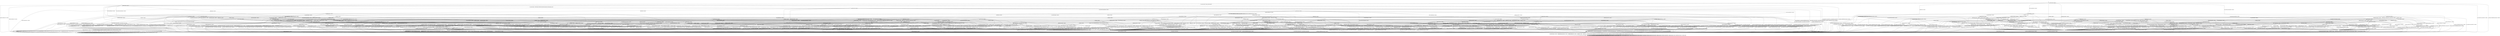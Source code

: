 digraph h18 {
s0 [label="s0"];
s1 [label="s1"];
s2 [label="s2"];
s3 [label="s3"];
s4 [label="s4"];
s5 [label="s5"];
s6 [label="s6"];
s7 [label="s7"];
s8 [label="s8"];
s9 [label="s9"];
s10 [label="s10"];
s11 [label="s11"];
s12 [label="s12"];
s13 [label="s13"];
s14 [label="s14"];
s15 [label="s15"];
s16 [label="s16"];
s17 [label="s17"];
s18 [label="s18"];
s19 [label="s19"];
s20 [label="s20"];
s21 [label="s21"];
s22 [label="s22"];
s23 [label="s23"];
s24 [label="s24"];
s25 [label="s25"];
s26 [label="s26"];
s27 [label="s27"];
s28 [label="s28"];
s29 [label="s29"];
s30 [label="s30"];
s31 [label="s31"];
s32 [label="s32"];
s33 [label="s33"];
s34 [label="s34"];
s35 [label="s35"];
s36 [label="s36"];
s37 [label="s37"];
s38 [label="s38"];
s39 [label="s39"];
s40 [label="s40"];
s41 [label="s41"];
s42 [label="s42"];
s43 [label="s43"];
s44 [label="s44"];
s45 [label="s45"];
s46 [label="s46"];
s47 [label="s47"];
s48 [label="s48"];
s49 [label="s49"];
s50 [label="s50"];
s51 [label="s51"];
s52 [label="s52"];
s53 [label="s53"];
s54 [label="s54"];
s55 [label="s55"];
s56 [label="s56"];
s57 [label="s57"];
s58 [label="s58"];
s59 [label="s59"];
s60 [label="s60"];
s61 [label="s61"];
s62 [label="s62"];
s63 [label="s63"];
s64 [label="s64"];
s65 [label="s65"];
s66 [label="s66"];
s67 [label="s67"];
s68 [label="s68"];
s69 [label="s69"];
s70 [label="s70"];
s71 [label="s71"];
s72 [label="s72"];
s73 [label="s73"];
s74 [label="s74"];
s75 [label="s75"];
s76 [label="s76"];
s77 [label="s77"];
s78 [label="s78"];
s79 [label="s79"];
s80 [label="s80"];
s81 [label="s81"];
s82 [label="s82"];
s83 [label="s83"];
s84 [label="s84"];
s85 [label="s85"];
s86 [label="s86"];
s87 [label="s87"];
s88 [label="s88"];
s89 [label="s89"];
s90 [label="s90"];
s91 [label="s91"];
s92 [label="s92"];
s93 [label="s93"];
s94 [label="s94"];
s95 [label="s95"];
s96 [label="s96"];
s97 [label="s97"];
s98 [label="s98"];
s99 [label="s99"];
s100 [label="s100"];
s101 [label="s101"];
s0 -> s1 [label="RSA_CLIENT_HELLO / HELLO_VERIFY_REQUEST"];
s0 -> s2 [label="RSA_CLIENT_KEY_EXCHANGE / TIMEOUT"];
s0 -> s8 [label="CHANGE_CIPHER_SPEC / TIMEOUT"];
s0 -> s22 [label="FINISHED / TIMEOUT"];
s0 -> s0 [label="APPLICATION / TIMEOUT"];
s0 -> s45 [label="CERTIFICATE / TIMEOUT"];
s0 -> s20 [label="EMPTY_CERTIFICATE / TIMEOUT"];
s0 -> s22 [label="CERTIFICATE_VERIFY / TIMEOUT"];
s0 -> s6 [label="Alert(WARNING,CLOSE_NOTIFY) / TIMEOUT"];
s0 -> s6 [label="Alert(FATAL,UNEXPECTED_MESSAGE) / TIMEOUT"];
s1 -> s3 [label="RSA_CLIENT_HELLO / SERVER_HELLO,CERTIFICATE,CERTIFICATE_REQUEST,SERVER_HELLO_DONE"];
s1 -> s4 [label="RSA_CLIENT_KEY_EXCHANGE / TIMEOUT"];
s1 -> s8 [label="CHANGE_CIPHER_SPEC / TIMEOUT"];
s1 -> s9 [label="FINISHED / TIMEOUT"];
s1 -> s1 [label="APPLICATION / TIMEOUT"];
s1 -> s46 [label="CERTIFICATE / TIMEOUT"];
s1 -> s15 [label="EMPTY_CERTIFICATE / TIMEOUT"];
s1 -> s9 [label="CERTIFICATE_VERIFY / TIMEOUT"];
s1 -> s6 [label="Alert(WARNING,CLOSE_NOTIFY) / Alert(WARNING,CLOSE_NOTIFY)"];
s1 -> s6 [label="Alert(FATAL,UNEXPECTED_MESSAGE) / TIMEOUT"];
s2 -> s37 [label="RSA_CLIENT_HELLO / TIMEOUT"];
s2 -> s22 [label="RSA_CLIENT_KEY_EXCHANGE / TIMEOUT"];
s2 -> s16 [label="CHANGE_CIPHER_SPEC / TIMEOUT"];
s2 -> s76 [label="FINISHED / TIMEOUT"];
s2 -> s2 [label="APPLICATION / TIMEOUT"];
s2 -> s62 [label="CERTIFICATE / TIMEOUT"];
s2 -> s62 [label="EMPTY_CERTIFICATE / TIMEOUT"];
s2 -> s47 [label="CERTIFICATE_VERIFY / TIMEOUT"];
s2 -> s6 [label="Alert(WARNING,CLOSE_NOTIFY) / TIMEOUT"];
s2 -> s6 [label="Alert(FATAL,UNEXPECTED_MESSAGE) / TIMEOUT"];
s3 -> s6 [label="RSA_CLIENT_HELLO / Alert(FATAL,UNEXPECTED_MESSAGE)"];
s3 -> s10 [label="RSA_CLIENT_KEY_EXCHANGE / TIMEOUT"];
s3 -> s8 [label="CHANGE_CIPHER_SPEC / TIMEOUT"];
s3 -> s9 [label="FINISHED / TIMEOUT"];
s3 -> s3 [label="APPLICATION / TIMEOUT"];
s3 -> s96 [label="CERTIFICATE / TIMEOUT"];
s3 -> s30 [label="EMPTY_CERTIFICATE / TIMEOUT"];
s3 -> s9 [label="CERTIFICATE_VERIFY / TIMEOUT"];
s3 -> s6 [label="Alert(WARNING,CLOSE_NOTIFY) / Alert(WARNING,CLOSE_NOTIFY)"];
s3 -> s6 [label="Alert(FATAL,UNEXPECTED_MESSAGE) / TIMEOUT"];
s4 -> s33 [label="RSA_CLIENT_HELLO / TIMEOUT"];
s4 -> s9 [label="RSA_CLIENT_KEY_EXCHANGE / TIMEOUT"];
s4 -> s5 [label="CHANGE_CIPHER_SPEC / TIMEOUT"];
s4 -> s21 [label="FINISHED / TIMEOUT"];
s4 -> s4 [label="APPLICATION / TIMEOUT"];
s4 -> s48 [label="CERTIFICATE / TIMEOUT"];
s4 -> s48 [label="EMPTY_CERTIFICATE / TIMEOUT"];
s4 -> s23 [label="CERTIFICATE_VERIFY / TIMEOUT"];
s4 -> s6 [label="Alert(WARNING,CLOSE_NOTIFY) / Alert(WARNING,CLOSE_NOTIFY)"];
s4 -> s6 [label="Alert(FATAL,UNEXPECTED_MESSAGE) / TIMEOUT"];
s5 -> s6 [label="RSA_CLIENT_HELLO / Alert(FATAL,UNEXPECTED_MESSAGE)"];
s5 -> s6 [label="RSA_CLIENT_KEY_EXCHANGE / Alert(FATAL,UNEXPECTED_MESSAGE)"];
s5 -> s8 [label="CHANGE_CIPHER_SPEC / TIMEOUT"];
s5 -> s6 [label="FINISHED / Alert(FATAL,UNEXPECTED_MESSAGE)"];
s5 -> s5 [label="APPLICATION / TIMEOUT"];
s5 -> s6 [label="CERTIFICATE / Alert(FATAL,UNEXPECTED_MESSAGE)"];
s5 -> s6 [label="EMPTY_CERTIFICATE / Alert(FATAL,UNEXPECTED_MESSAGE)"];
s5 -> s6 [label="CERTIFICATE_VERIFY / Alert(FATAL,UNEXPECTED_MESSAGE)"];
s5 -> s5 [label="Alert(WARNING,CLOSE_NOTIFY) / TIMEOUT"];
s5 -> s5 [label="Alert(FATAL,UNEXPECTED_MESSAGE) / TIMEOUT"];
s6 -> s7 [label="RSA_CLIENT_HELLO / TIMEOUT"];
s6 -> s7 [label="RSA_CLIENT_KEY_EXCHANGE / TIMEOUT"];
s6 -> s7 [label="CHANGE_CIPHER_SPEC / TIMEOUT"];
s6 -> s7 [label="FINISHED / TIMEOUT"];
s6 -> s7 [label="APPLICATION / TIMEOUT"];
s6 -> s7 [label="CERTIFICATE / TIMEOUT"];
s6 -> s7 [label="EMPTY_CERTIFICATE / TIMEOUT"];
s6 -> s7 [label="CERTIFICATE_VERIFY / TIMEOUT"];
s6 -> s7 [label="Alert(WARNING,CLOSE_NOTIFY) / TIMEOUT"];
s6 -> s7 [label="Alert(FATAL,UNEXPECTED_MESSAGE) / TIMEOUT"];
s7 -> s7 [label="RSA_CLIENT_HELLO / SOCKET_CLOSED"];
s7 -> s7 [label="RSA_CLIENT_KEY_EXCHANGE / SOCKET_CLOSED"];
s7 -> s7 [label="CHANGE_CIPHER_SPEC / SOCKET_CLOSED"];
s7 -> s7 [label="FINISHED / SOCKET_CLOSED"];
s7 -> s7 [label="APPLICATION / SOCKET_CLOSED"];
s7 -> s7 [label="CERTIFICATE / SOCKET_CLOSED"];
s7 -> s7 [label="EMPTY_CERTIFICATE / SOCKET_CLOSED"];
s7 -> s7 [label="CERTIFICATE_VERIFY / SOCKET_CLOSED"];
s7 -> s7 [label="Alert(WARNING,CLOSE_NOTIFY) / SOCKET_CLOSED"];
s7 -> s7 [label="Alert(FATAL,UNEXPECTED_MESSAGE) / SOCKET_CLOSED"];
s8 -> s8 [label="RSA_CLIENT_HELLO / TIMEOUT"];
s8 -> s8 [label="RSA_CLIENT_KEY_EXCHANGE / TIMEOUT"];
s8 -> s8 [label="CHANGE_CIPHER_SPEC / TIMEOUT"];
s8 -> s8 [label="FINISHED / TIMEOUT"];
s8 -> s8 [label="APPLICATION / TIMEOUT"];
s8 -> s8 [label="CERTIFICATE / TIMEOUT"];
s8 -> s8 [label="EMPTY_CERTIFICATE / TIMEOUT"];
s8 -> s8 [label="CERTIFICATE_VERIFY / TIMEOUT"];
s8 -> s8 [label="Alert(WARNING,CLOSE_NOTIFY) / TIMEOUT"];
s8 -> s8 [label="Alert(FATAL,UNEXPECTED_MESSAGE) / TIMEOUT"];
s9 -> s9 [label="RSA_CLIENT_HELLO / TIMEOUT"];
s9 -> s9 [label="RSA_CLIENT_KEY_EXCHANGE / TIMEOUT"];
s9 -> s8 [label="CHANGE_CIPHER_SPEC / TIMEOUT"];
s9 -> s9 [label="FINISHED / TIMEOUT"];
s9 -> s9 [label="APPLICATION / TIMEOUT"];
s9 -> s9 [label="CERTIFICATE / TIMEOUT"];
s9 -> s9 [label="EMPTY_CERTIFICATE / TIMEOUT"];
s9 -> s9 [label="CERTIFICATE_VERIFY / TIMEOUT"];
s9 -> s6 [label="Alert(WARNING,CLOSE_NOTIFY) / Alert(WARNING,CLOSE_NOTIFY)"];
s9 -> s6 [label="Alert(FATAL,UNEXPECTED_MESSAGE) / TIMEOUT"];
s10 -> s33 [label="RSA_CLIENT_HELLO / TIMEOUT"];
s10 -> s9 [label="RSA_CLIENT_KEY_EXCHANGE / TIMEOUT"];
s10 -> s11 [label="CHANGE_CIPHER_SPEC / TIMEOUT"];
s10 -> s21 [label="FINISHED / TIMEOUT"];
s10 -> s10 [label="APPLICATION / TIMEOUT"];
s10 -> s17 [label="CERTIFICATE / TIMEOUT"];
s10 -> s49 [label="EMPTY_CERTIFICATE / TIMEOUT"];
s10 -> s12 [label="CERTIFICATE_VERIFY / TIMEOUT"];
s10 -> s6 [label="Alert(WARNING,CLOSE_NOTIFY) / Alert(WARNING,CLOSE_NOTIFY)"];
s10 -> s6 [label="Alert(FATAL,UNEXPECTED_MESSAGE) / TIMEOUT"];
s11 -> s38 [label="RSA_CLIENT_HELLO / TIMEOUT"];
s11 -> s9 [label="RSA_CLIENT_KEY_EXCHANGE / TIMEOUT"];
s11 -> s8 [label="CHANGE_CIPHER_SPEC / TIMEOUT"];
s11 -> s13 [label="FINISHED / CHANGE_CIPHER_SPEC,FINISHED,CHANGE_CIPHER_SPEC,FINISHED"];
s11 -> s11 [label="APPLICATION / TIMEOUT"];
s11 -> s24 [label="CERTIFICATE / TIMEOUT"];
s11 -> s50 [label="EMPTY_CERTIFICATE / TIMEOUT"];
s11 -> s39 [label="CERTIFICATE_VERIFY / TIMEOUT"];
s11 -> s11 [label="Alert(WARNING,CLOSE_NOTIFY) / TIMEOUT"];
s11 -> s11 [label="Alert(FATAL,UNEXPECTED_MESSAGE) / TIMEOUT"];
s12 -> s18 [label="RSA_CLIENT_HELLO / TIMEOUT"];
s12 -> s9 [label="RSA_CLIENT_KEY_EXCHANGE / TIMEOUT"];
s12 -> s14 [label="CHANGE_CIPHER_SPEC / TIMEOUT"];
s12 -> s25 [label="FINISHED / TIMEOUT"];
s12 -> s12 [label="APPLICATION / TIMEOUT"];
s12 -> s34 [label="CERTIFICATE / TIMEOUT"];
s12 -> s34 [label="EMPTY_CERTIFICATE / TIMEOUT"];
s12 -> s9 [label="CERTIFICATE_VERIFY / TIMEOUT"];
s12 -> s6 [label="Alert(WARNING,CLOSE_NOTIFY) / Alert(WARNING,CLOSE_NOTIFY)"];
s12 -> s6 [label="Alert(FATAL,UNEXPECTED_MESSAGE) / TIMEOUT"];
s13 -> s13 [label="RSA_CLIENT_HELLO / TIMEOUT"];
s13 -> s13 [label="RSA_CLIENT_KEY_EXCHANGE / TIMEOUT"];
s13 -> s8 [label="CHANGE_CIPHER_SPEC / TIMEOUT"];
s13 -> s13 [label="FINISHED / TIMEOUT"];
s13 -> s6 [label="APPLICATION / APPLICATION"];
s13 -> s13 [label="CERTIFICATE / TIMEOUT"];
s13 -> s13 [label="EMPTY_CERTIFICATE / TIMEOUT"];
s13 -> s13 [label="CERTIFICATE_VERIFY / TIMEOUT"];
s13 -> s6 [label="Alert(WARNING,CLOSE_NOTIFY) / TIMEOUT"];
s13 -> s6 [label="Alert(FATAL,UNEXPECTED_MESSAGE) / TIMEOUT"];
s14 -> s6 [label="RSA_CLIENT_HELLO / Alert(FATAL,HANDSHAKE_FAILURE)"];
s14 -> s6 [label="RSA_CLIENT_KEY_EXCHANGE / Alert(FATAL,HANDSHAKE_FAILURE)"];
s14 -> s8 [label="CHANGE_CIPHER_SPEC / TIMEOUT"];
s14 -> s6 [label="FINISHED / Alert(FATAL,HANDSHAKE_FAILURE)"];
s14 -> s14 [label="APPLICATION / TIMEOUT"];
s14 -> s6 [label="CERTIFICATE / Alert(FATAL,HANDSHAKE_FAILURE)"];
s14 -> s6 [label="EMPTY_CERTIFICATE / Alert(FATAL,HANDSHAKE_FAILURE)"];
s14 -> s6 [label="CERTIFICATE_VERIFY / Alert(FATAL,HANDSHAKE_FAILURE)"];
s14 -> s14 [label="Alert(WARNING,CLOSE_NOTIFY) / TIMEOUT"];
s14 -> s14 [label="Alert(FATAL,UNEXPECTED_MESSAGE) / TIMEOUT"];
s15 -> s64 [label="RSA_CLIENT_HELLO / TIMEOUT"];
s15 -> s48 [label="RSA_CLIENT_KEY_EXCHANGE / TIMEOUT"];
s15 -> s5 [label="CHANGE_CIPHER_SPEC / TIMEOUT"];
s15 -> s26 [label="FINISHED / TIMEOUT"];
s15 -> s15 [label="APPLICATION / TIMEOUT"];
s15 -> s9 [label="CERTIFICATE / TIMEOUT"];
s15 -> s9 [label="EMPTY_CERTIFICATE / TIMEOUT"];
s15 -> s51 [label="CERTIFICATE_VERIFY / TIMEOUT"];
s15 -> s6 [label="Alert(WARNING,CLOSE_NOTIFY) / Alert(WARNING,CLOSE_NOTIFY)"];
s15 -> s6 [label="Alert(FATAL,UNEXPECTED_MESSAGE) / TIMEOUT"];
s16 -> s6 [label="RSA_CLIENT_HELLO / TIMEOUT"];
s16 -> s6 [label="RSA_CLIENT_KEY_EXCHANGE / TIMEOUT"];
s16 -> s8 [label="CHANGE_CIPHER_SPEC / TIMEOUT"];
s16 -> s6 [label="FINISHED / TIMEOUT"];
s16 -> s16 [label="APPLICATION / TIMEOUT"];
s16 -> s6 [label="CERTIFICATE / TIMEOUT"];
s16 -> s6 [label="EMPTY_CERTIFICATE / TIMEOUT"];
s16 -> s6 [label="CERTIFICATE_VERIFY / TIMEOUT"];
s16 -> s16 [label="Alert(WARNING,CLOSE_NOTIFY) / TIMEOUT"];
s16 -> s16 [label="Alert(FATAL,UNEXPECTED_MESSAGE) / TIMEOUT"];
s17 -> s65 [label="RSA_CLIENT_HELLO / TIMEOUT"];
s17 -> s9 [label="RSA_CLIENT_KEY_EXCHANGE / TIMEOUT"];
s17 -> s19 [label="CHANGE_CIPHER_SPEC / TIMEOUT"];
s17 -> s31 [label="FINISHED / TIMEOUT"];
s17 -> s17 [label="APPLICATION / TIMEOUT"];
s17 -> s9 [label="CERTIFICATE / TIMEOUT"];
s17 -> s9 [label="EMPTY_CERTIFICATE / TIMEOUT"];
s17 -> s17 [label="CERTIFICATE_VERIFY / TIMEOUT"];
s17 -> s6 [label="Alert(WARNING,CLOSE_NOTIFY) / Alert(WARNING,CLOSE_NOTIFY)"];
s17 -> s6 [label="Alert(FATAL,UNEXPECTED_MESSAGE) / TIMEOUT"];
s18 -> s9 [label="RSA_CLIENT_HELLO / TIMEOUT"];
s18 -> s9 [label="RSA_CLIENT_KEY_EXCHANGE / TIMEOUT"];
s18 -> s14 [label="CHANGE_CIPHER_SPEC / TIMEOUT"];
s18 -> s27 [label="FINISHED / TIMEOUT"];
s18 -> s18 [label="APPLICATION / TIMEOUT"];
s18 -> s66 [label="CERTIFICATE / TIMEOUT"];
s18 -> s66 [label="EMPTY_CERTIFICATE / TIMEOUT"];
s18 -> s9 [label="CERTIFICATE_VERIFY / TIMEOUT"];
s18 -> s6 [label="Alert(WARNING,CLOSE_NOTIFY) / Alert(WARNING,CLOSE_NOTIFY)"];
s18 -> s6 [label="Alert(FATAL,UNEXPECTED_MESSAGE) / TIMEOUT"];
s19 -> s9 [label="RSA_CLIENT_HELLO / TIMEOUT"];
s19 -> s9 [label="RSA_CLIENT_KEY_EXCHANGE / TIMEOUT"];
s19 -> s8 [label="CHANGE_CIPHER_SPEC / TIMEOUT"];
s19 -> s13 [label="FINISHED / CHANGE_CIPHER_SPEC,FINISHED,CHANGE_CIPHER_SPEC,FINISHED"];
s19 -> s19 [label="APPLICATION / TIMEOUT"];
s19 -> s9 [label="CERTIFICATE / TIMEOUT"];
s19 -> s9 [label="EMPTY_CERTIFICATE / TIMEOUT"];
s19 -> s9 [label="CERTIFICATE_VERIFY / TIMEOUT"];
s19 -> s19 [label="Alert(WARNING,CLOSE_NOTIFY) / TIMEOUT"];
s19 -> s19 [label="Alert(FATAL,UNEXPECTED_MESSAGE) / TIMEOUT"];
s20 -> s82 [label="RSA_CLIENT_HELLO / TIMEOUT"];
s20 -> s62 [label="RSA_CLIENT_KEY_EXCHANGE / TIMEOUT"];
s20 -> s16 [label="CHANGE_CIPHER_SPEC / TIMEOUT"];
s20 -> s77 [label="FINISHED / TIMEOUT"];
s20 -> s20 [label="APPLICATION / TIMEOUT"];
s20 -> s22 [label="CERTIFICATE / TIMEOUT"];
s20 -> s22 [label="EMPTY_CERTIFICATE / TIMEOUT"];
s20 -> s52 [label="CERTIFICATE_VERIFY / TIMEOUT"];
s20 -> s6 [label="Alert(WARNING,CLOSE_NOTIFY) / TIMEOUT"];
s20 -> s6 [label="Alert(FATAL,UNEXPECTED_MESSAGE) / TIMEOUT"];
s21 -> s35 [label="RSA_CLIENT_HELLO / TIMEOUT"];
s21 -> s9 [label="RSA_CLIENT_KEY_EXCHANGE / TIMEOUT"];
s21 -> s5 [label="CHANGE_CIPHER_SPEC / TIMEOUT"];
s21 -> s9 [label="FINISHED / TIMEOUT"];
s21 -> s21 [label="APPLICATION / TIMEOUT"];
s21 -> s31 [label="CERTIFICATE / TIMEOUT"];
s21 -> s31 [label="EMPTY_CERTIFICATE / TIMEOUT"];
s21 -> s53 [label="CERTIFICATE_VERIFY / TIMEOUT"];
s21 -> s6 [label="Alert(WARNING,CLOSE_NOTIFY) / Alert(WARNING,CLOSE_NOTIFY)"];
s21 -> s6 [label="Alert(FATAL,UNEXPECTED_MESSAGE) / TIMEOUT"];
s22 -> s22 [label="RSA_CLIENT_HELLO / TIMEOUT"];
s22 -> s22 [label="RSA_CLIENT_KEY_EXCHANGE / TIMEOUT"];
s22 -> s8 [label="CHANGE_CIPHER_SPEC / TIMEOUT"];
s22 -> s22 [label="FINISHED / TIMEOUT"];
s22 -> s22 [label="APPLICATION / TIMEOUT"];
s22 -> s22 [label="CERTIFICATE / TIMEOUT"];
s22 -> s22 [label="EMPTY_CERTIFICATE / TIMEOUT"];
s22 -> s22 [label="CERTIFICATE_VERIFY / TIMEOUT"];
s22 -> s6 [label="Alert(WARNING,CLOSE_NOTIFY) / TIMEOUT"];
s22 -> s6 [label="Alert(FATAL,UNEXPECTED_MESSAGE) / TIMEOUT"];
s23 -> s54 [label="RSA_CLIENT_HELLO / TIMEOUT"];
s23 -> s9 [label="RSA_CLIENT_KEY_EXCHANGE / TIMEOUT"];
s23 -> s5 [label="CHANGE_CIPHER_SPEC / TIMEOUT"];
s23 -> s53 [label="FINISHED / TIMEOUT"];
s23 -> s23 [label="APPLICATION / TIMEOUT"];
s23 -> s55 [label="CERTIFICATE / TIMEOUT"];
s23 -> s55 [label="EMPTY_CERTIFICATE / TIMEOUT"];
s23 -> s9 [label="CERTIFICATE_VERIFY / TIMEOUT"];
s23 -> s6 [label="Alert(WARNING,CLOSE_NOTIFY) / Alert(WARNING,CLOSE_NOTIFY)"];
s23 -> s6 [label="Alert(FATAL,UNEXPECTED_MESSAGE) / TIMEOUT"];
s24 -> s91 [label="RSA_CLIENT_HELLO / TIMEOUT"];
s24 -> s9 [label="RSA_CLIENT_KEY_EXCHANGE / TIMEOUT"];
s24 -> s5 [label="CHANGE_CIPHER_SPEC / TIMEOUT"];
s24 -> s28 [label="FINISHED / TIMEOUT"];
s24 -> s9 [label="APPLICATION / TIMEOUT"];
s24 -> s9 [label="CERTIFICATE / TIMEOUT"];
s24 -> s9 [label="EMPTY_CERTIFICATE / TIMEOUT"];
s24 -> s56 [label="CERTIFICATE_VERIFY / TIMEOUT"];
s24 -> s6 [label="Alert(WARNING,CLOSE_NOTIFY) / Alert(WARNING,CLOSE_NOTIFY)"];
s24 -> s6 [label="Alert(FATAL,UNEXPECTED_MESSAGE) / TIMEOUT"];
s25 -> s27 [label="RSA_CLIENT_HELLO / TIMEOUT"];
s25 -> s9 [label="RSA_CLIENT_KEY_EXCHANGE / TIMEOUT"];
s25 -> s14 [label="CHANGE_CIPHER_SPEC / TIMEOUT"];
s25 -> s9 [label="FINISHED / TIMEOUT"];
s25 -> s25 [label="APPLICATION / TIMEOUT"];
s25 -> s36 [label="CERTIFICATE / TIMEOUT"];
s25 -> s36 [label="EMPTY_CERTIFICATE / TIMEOUT"];
s25 -> s9 [label="CERTIFICATE_VERIFY / TIMEOUT"];
s25 -> s6 [label="Alert(WARNING,CLOSE_NOTIFY) / Alert(WARNING,CLOSE_NOTIFY)"];
s25 -> s6 [label="Alert(FATAL,UNEXPECTED_MESSAGE) / TIMEOUT"];
s26 -> s67 [label="RSA_CLIENT_HELLO / TIMEOUT"];
s26 -> s31 [label="RSA_CLIENT_KEY_EXCHANGE / TIMEOUT"];
s26 -> s5 [label="CHANGE_CIPHER_SPEC / TIMEOUT"];
s26 -> s9 [label="FINISHED / TIMEOUT"];
s26 -> s26 [label="APPLICATION / TIMEOUT"];
s26 -> s9 [label="CERTIFICATE / TIMEOUT"];
s26 -> s9 [label="EMPTY_CERTIFICATE / TIMEOUT"];
s26 -> s57 [label="CERTIFICATE_VERIFY / TIMEOUT"];
s26 -> s6 [label="Alert(WARNING,CLOSE_NOTIFY) / Alert(WARNING,CLOSE_NOTIFY)"];
s26 -> s6 [label="Alert(FATAL,UNEXPECTED_MESSAGE) / TIMEOUT"];
s27 -> s9 [label="RSA_CLIENT_HELLO / TIMEOUT"];
s27 -> s9 [label="RSA_CLIENT_KEY_EXCHANGE / TIMEOUT"];
s27 -> s14 [label="CHANGE_CIPHER_SPEC / TIMEOUT"];
s27 -> s9 [label="FINISHED / TIMEOUT"];
s27 -> s27 [label="APPLICATION / TIMEOUT"];
s27 -> s68 [label="CERTIFICATE / TIMEOUT"];
s27 -> s68 [label="EMPTY_CERTIFICATE / TIMEOUT"];
s27 -> s9 [label="CERTIFICATE_VERIFY / TIMEOUT"];
s27 -> s6 [label="Alert(WARNING,CLOSE_NOTIFY) / Alert(WARNING,CLOSE_NOTIFY)"];
s27 -> s6 [label="Alert(FATAL,UNEXPECTED_MESSAGE) / TIMEOUT"];
s28 -> s28 [label="RSA_CLIENT_HELLO / TIMEOUT"];
s28 -> s9 [label="RSA_CLIENT_KEY_EXCHANGE / TIMEOUT"];
s28 -> s29 [label="CHANGE_CIPHER_SPEC / TIMEOUT"];
s28 -> s9 [label="FINISHED / TIMEOUT"];
s28 -> s9 [label="APPLICATION / TIMEOUT"];
s28 -> s9 [label="CERTIFICATE / TIMEOUT"];
s28 -> s9 [label="EMPTY_CERTIFICATE / TIMEOUT"];
s28 -> s28 [label="CERTIFICATE_VERIFY / TIMEOUT"];
s28 -> s6 [label="Alert(WARNING,CLOSE_NOTIFY) / Alert(WARNING,CLOSE_NOTIFY)"];
s28 -> s6 [label="Alert(FATAL,UNEXPECTED_MESSAGE) / TIMEOUT"];
s29 -> s8 [label="RSA_CLIENT_HELLO / CHANGE_CIPHER_SPEC,FINISHED,CHANGE_CIPHER_SPEC,FINISHED"];
s29 -> s8 [label="RSA_CLIENT_KEY_EXCHANGE / CHANGE_CIPHER_SPEC,UNKNOWN_MESSAGE,CHANGE_CIPHER_SPEC,UNKNOWN_MESSAGE"];
s29 -> s8 [label="CHANGE_CIPHER_SPEC / TIMEOUT"];
s29 -> s8 [label="FINISHED / CHANGE_CIPHER_SPEC,FINISHED,CHANGE_CIPHER_SPEC,FINISHED"];
s29 -> s29 [label="APPLICATION / TIMEOUT"];
s29 -> s8 [label="CERTIFICATE / CHANGE_CIPHER_SPEC,FINISHED,CHANGE_CIPHER_SPEC,FINISHED"];
s29 -> s8 [label="EMPTY_CERTIFICATE / CHANGE_CIPHER_SPEC,FINISHED,CHANGE_CIPHER_SPEC,FINISHED"];
s29 -> s8 [label="CERTIFICATE_VERIFY / CHANGE_CIPHER_SPEC,FINISHED,CHANGE_CIPHER_SPEC,FINISHED"];
s29 -> s29 [label="Alert(WARNING,CLOSE_NOTIFY) / TIMEOUT"];
s29 -> s29 [label="Alert(FATAL,UNEXPECTED_MESSAGE) / TIMEOUT"];
s30 -> s64 [label="RSA_CLIENT_HELLO / TIMEOUT"];
s30 -> s49 [label="RSA_CLIENT_KEY_EXCHANGE / TIMEOUT"];
s30 -> s5 [label="CHANGE_CIPHER_SPEC / TIMEOUT"];
s30 -> s26 [label="FINISHED / TIMEOUT"];
s30 -> s30 [label="APPLICATION / TIMEOUT"];
s30 -> s9 [label="CERTIFICATE / TIMEOUT"];
s30 -> s9 [label="EMPTY_CERTIFICATE / TIMEOUT"];
s30 -> s32 [label="CERTIFICATE_VERIFY / TIMEOUT"];
s30 -> s6 [label="Alert(WARNING,CLOSE_NOTIFY) / Alert(WARNING,CLOSE_NOTIFY)"];
s30 -> s6 [label="Alert(FATAL,UNEXPECTED_MESSAGE) / TIMEOUT"];
s31 -> s69 [label="RSA_CLIENT_HELLO / TIMEOUT"];
s31 -> s9 [label="RSA_CLIENT_KEY_EXCHANGE / TIMEOUT"];
s31 -> s5 [label="CHANGE_CIPHER_SPEC / TIMEOUT"];
s31 -> s9 [label="FINISHED / TIMEOUT"];
s31 -> s31 [label="APPLICATION / TIMEOUT"];
s31 -> s9 [label="CERTIFICATE / TIMEOUT"];
s31 -> s9 [label="EMPTY_CERTIFICATE / TIMEOUT"];
s31 -> s58 [label="CERTIFICATE_VERIFY / TIMEOUT"];
s31 -> s6 [label="Alert(WARNING,CLOSE_NOTIFY) / Alert(WARNING,CLOSE_NOTIFY)"];
s31 -> s6 [label="Alert(FATAL,UNEXPECTED_MESSAGE) / TIMEOUT"];
s32 -> s70 [label="RSA_CLIENT_HELLO / TIMEOUT"];
s32 -> s34 [label="RSA_CLIENT_KEY_EXCHANGE / TIMEOUT"];
s32 -> s14 [label="CHANGE_CIPHER_SPEC / TIMEOUT"];
s32 -> s32 [label="FINISHED / TIMEOUT"];
s32 -> s32 [label="APPLICATION / TIMEOUT"];
s32 -> s9 [label="CERTIFICATE / TIMEOUT"];
s32 -> s9 [label="EMPTY_CERTIFICATE / TIMEOUT"];
s32 -> s9 [label="CERTIFICATE_VERIFY / TIMEOUT"];
s32 -> s6 [label="Alert(WARNING,CLOSE_NOTIFY) / Alert(WARNING,CLOSE_NOTIFY)"];
s32 -> s6 [label="Alert(FATAL,UNEXPECTED_MESSAGE) / TIMEOUT"];
s33 -> s9 [label="RSA_CLIENT_HELLO / TIMEOUT"];
s33 -> s9 [label="RSA_CLIENT_KEY_EXCHANGE / TIMEOUT"];
s33 -> s5 [label="CHANGE_CIPHER_SPEC / TIMEOUT"];
s33 -> s35 [label="FINISHED / TIMEOUT"];
s33 -> s33 [label="APPLICATION / TIMEOUT"];
s33 -> s65 [label="CERTIFICATE / TIMEOUT"];
s33 -> s65 [label="EMPTY_CERTIFICATE / TIMEOUT"];
s33 -> s54 [label="CERTIFICATE_VERIFY / TIMEOUT"];
s33 -> s6 [label="Alert(WARNING,CLOSE_NOTIFY) / Alert(WARNING,CLOSE_NOTIFY)"];
s33 -> s6 [label="Alert(FATAL,UNEXPECTED_MESSAGE) / TIMEOUT"];
s34 -> s66 [label="RSA_CLIENT_HELLO / TIMEOUT"];
s34 -> s9 [label="RSA_CLIENT_KEY_EXCHANGE / TIMEOUT"];
s34 -> s14 [label="CHANGE_CIPHER_SPEC / TIMEOUT"];
s34 -> s36 [label="FINISHED / TIMEOUT"];
s34 -> s34 [label="APPLICATION / TIMEOUT"];
s34 -> s9 [label="CERTIFICATE / TIMEOUT"];
s34 -> s9 [label="EMPTY_CERTIFICATE / TIMEOUT"];
s34 -> s9 [label="CERTIFICATE_VERIFY / TIMEOUT"];
s34 -> s6 [label="Alert(WARNING,CLOSE_NOTIFY) / Alert(WARNING,CLOSE_NOTIFY)"];
s34 -> s6 [label="Alert(FATAL,UNEXPECTED_MESSAGE) / TIMEOUT"];
s35 -> s9 [label="RSA_CLIENT_HELLO / TIMEOUT"];
s35 -> s9 [label="RSA_CLIENT_KEY_EXCHANGE / TIMEOUT"];
s35 -> s5 [label="CHANGE_CIPHER_SPEC / TIMEOUT"];
s35 -> s9 [label="FINISHED / TIMEOUT"];
s35 -> s35 [label="APPLICATION / TIMEOUT"];
s35 -> s69 [label="CERTIFICATE / TIMEOUT"];
s35 -> s69 [label="EMPTY_CERTIFICATE / TIMEOUT"];
s35 -> s59 [label="CERTIFICATE_VERIFY / TIMEOUT"];
s35 -> s6 [label="Alert(WARNING,CLOSE_NOTIFY) / Alert(WARNING,CLOSE_NOTIFY)"];
s35 -> s6 [label="Alert(FATAL,UNEXPECTED_MESSAGE) / TIMEOUT"];
s36 -> s68 [label="RSA_CLIENT_HELLO / TIMEOUT"];
s36 -> s9 [label="RSA_CLIENT_KEY_EXCHANGE / TIMEOUT"];
s36 -> s14 [label="CHANGE_CIPHER_SPEC / TIMEOUT"];
s36 -> s9 [label="FINISHED / TIMEOUT"];
s36 -> s36 [label="APPLICATION / TIMEOUT"];
s36 -> s9 [label="CERTIFICATE / TIMEOUT"];
s36 -> s9 [label="EMPTY_CERTIFICATE / TIMEOUT"];
s36 -> s9 [label="CERTIFICATE_VERIFY / TIMEOUT"];
s36 -> s6 [label="Alert(WARNING,CLOSE_NOTIFY) / Alert(WARNING,CLOSE_NOTIFY)"];
s36 -> s6 [label="Alert(FATAL,UNEXPECTED_MESSAGE) / TIMEOUT"];
s37 -> s22 [label="RSA_CLIENT_HELLO / TIMEOUT"];
s37 -> s22 [label="RSA_CLIENT_KEY_EXCHANGE / TIMEOUT"];
s37 -> s16 [label="CHANGE_CIPHER_SPEC / TIMEOUT"];
s37 -> s83 [label="FINISHED / TIMEOUT"];
s37 -> s37 [label="APPLICATION / TIMEOUT"];
s37 -> s84 [label="CERTIFICATE / TIMEOUT"];
s37 -> s84 [label="EMPTY_CERTIFICATE / TIMEOUT"];
s37 -> s85 [label="CERTIFICATE_VERIFY / TIMEOUT"];
s37 -> s6 [label="Alert(WARNING,CLOSE_NOTIFY) / TIMEOUT"];
s37 -> s6 [label="Alert(FATAL,UNEXPECTED_MESSAGE) / TIMEOUT"];
s38 -> s9 [label="RSA_CLIENT_HELLO / TIMEOUT"];
s38 -> s9 [label="RSA_CLIENT_KEY_EXCHANGE / TIMEOUT"];
s38 -> s5 [label="CHANGE_CIPHER_SPEC / TIMEOUT"];
s38 -> s40 [label="FINISHED / TIMEOUT"];
s38 -> s9 [label="APPLICATION / TIMEOUT"];
s38 -> s91 [label="CERTIFICATE / TIMEOUT"];
s38 -> s91 [label="EMPTY_CERTIFICATE / TIMEOUT"];
s38 -> s60 [label="CERTIFICATE_VERIFY / TIMEOUT"];
s38 -> s6 [label="Alert(WARNING,CLOSE_NOTIFY) / Alert(WARNING,CLOSE_NOTIFY)"];
s38 -> s6 [label="Alert(FATAL,UNEXPECTED_MESSAGE) / TIMEOUT"];
s39 -> s41 [label="RSA_CLIENT_HELLO / TIMEOUT"];
s39 -> s9 [label="RSA_CLIENT_KEY_EXCHANGE / TIMEOUT"];
s39 -> s14 [label="CHANGE_CIPHER_SPEC / TIMEOUT"];
s39 -> s42 [label="FINISHED / TIMEOUT"];
s39 -> s9 [label="APPLICATION / TIMEOUT"];
s39 -> s43 [label="CERTIFICATE / TIMEOUT"];
s39 -> s43 [label="EMPTY_CERTIFICATE / TIMEOUT"];
s39 -> s9 [label="CERTIFICATE_VERIFY / TIMEOUT"];
s39 -> s6 [label="Alert(WARNING,CLOSE_NOTIFY) / Alert(WARNING,CLOSE_NOTIFY)"];
s39 -> s6 [label="Alert(FATAL,UNEXPECTED_MESSAGE) / TIMEOUT"];
s40 -> s9 [label="RSA_CLIENT_HELLO / TIMEOUT"];
s40 -> s9 [label="RSA_CLIENT_KEY_EXCHANGE / TIMEOUT"];
s40 -> s5 [label="CHANGE_CIPHER_SPEC / TIMEOUT"];
s40 -> s9 [label="FINISHED / TIMEOUT"];
s40 -> s9 [label="APPLICATION / TIMEOUT"];
s40 -> s92 [label="CERTIFICATE / TIMEOUT"];
s40 -> s92 [label="EMPTY_CERTIFICATE / TIMEOUT"];
s40 -> s61 [label="CERTIFICATE_VERIFY / TIMEOUT"];
s40 -> s6 [label="Alert(WARNING,CLOSE_NOTIFY) / Alert(WARNING,CLOSE_NOTIFY)"];
s40 -> s6 [label="Alert(FATAL,UNEXPECTED_MESSAGE) / TIMEOUT"];
s41 -> s9 [label="RSA_CLIENT_HELLO / TIMEOUT"];
s41 -> s9 [label="RSA_CLIENT_KEY_EXCHANGE / TIMEOUT"];
s41 -> s14 [label="CHANGE_CIPHER_SPEC / TIMEOUT"];
s41 -> s44 [label="FINISHED / TIMEOUT"];
s41 -> s9 [label="APPLICATION / TIMEOUT"];
s41 -> s41 [label="CERTIFICATE / TIMEOUT"];
s41 -> s41 [label="EMPTY_CERTIFICATE / TIMEOUT"];
s41 -> s9 [label="CERTIFICATE_VERIFY / TIMEOUT"];
s41 -> s6 [label="Alert(WARNING,CLOSE_NOTIFY) / Alert(WARNING,CLOSE_NOTIFY)"];
s41 -> s6 [label="Alert(FATAL,UNEXPECTED_MESSAGE) / TIMEOUT"];
s42 -> s44 [label="RSA_CLIENT_HELLO / TIMEOUT"];
s42 -> s9 [label="RSA_CLIENT_KEY_EXCHANGE / TIMEOUT"];
s42 -> s14 [label="CHANGE_CIPHER_SPEC / TIMEOUT"];
s42 -> s9 [label="FINISHED / TIMEOUT"];
s42 -> s9 [label="APPLICATION / TIMEOUT"];
s42 -> s36 [label="CERTIFICATE / TIMEOUT"];
s42 -> s36 [label="EMPTY_CERTIFICATE / TIMEOUT"];
s42 -> s9 [label="CERTIFICATE_VERIFY / TIMEOUT"];
s42 -> s6 [label="Alert(WARNING,CLOSE_NOTIFY) / Alert(WARNING,CLOSE_NOTIFY)"];
s42 -> s6 [label="Alert(FATAL,UNEXPECTED_MESSAGE) / TIMEOUT"];
s43 -> s41 [label="RSA_CLIENT_HELLO / TIMEOUT"];
s43 -> s9 [label="RSA_CLIENT_KEY_EXCHANGE / TIMEOUT"];
s43 -> s14 [label="CHANGE_CIPHER_SPEC / TIMEOUT"];
s43 -> s36 [label="FINISHED / TIMEOUT"];
s43 -> s9 [label="APPLICATION / TIMEOUT"];
s43 -> s9 [label="CERTIFICATE / TIMEOUT"];
s43 -> s9 [label="EMPTY_CERTIFICATE / TIMEOUT"];
s43 -> s9 [label="CERTIFICATE_VERIFY / TIMEOUT"];
s43 -> s6 [label="Alert(WARNING,CLOSE_NOTIFY) / Alert(WARNING,CLOSE_NOTIFY)"];
s43 -> s6 [label="Alert(FATAL,UNEXPECTED_MESSAGE) / TIMEOUT"];
s44 -> s9 [label="RSA_CLIENT_HELLO / TIMEOUT"];
s44 -> s9 [label="RSA_CLIENT_KEY_EXCHANGE / TIMEOUT"];
s44 -> s14 [label="CHANGE_CIPHER_SPEC / TIMEOUT"];
s44 -> s9 [label="FINISHED / TIMEOUT"];
s44 -> s9 [label="APPLICATION / TIMEOUT"];
s44 -> s93 [label="CERTIFICATE / TIMEOUT"];
s44 -> s93 [label="EMPTY_CERTIFICATE / TIMEOUT"];
s44 -> s9 [label="CERTIFICATE_VERIFY / TIMEOUT"];
s44 -> s6 [label="Alert(WARNING,CLOSE_NOTIFY) / Alert(WARNING,CLOSE_NOTIFY)"];
s44 -> s6 [label="Alert(FATAL,UNEXPECTED_MESSAGE) / TIMEOUT"];
s45 -> s45 [label="RSA_CLIENT_HELLO / TIMEOUT"];
s45 -> s97 [label="RSA_CLIENT_KEY_EXCHANGE / TIMEOUT"];
s45 -> s8 [label="CHANGE_CIPHER_SPEC / TIMEOUT"];
s45 -> s45 [label="FINISHED / TIMEOUT"];
s45 -> s45 [label="APPLICATION / TIMEOUT"];
s45 -> s22 [label="CERTIFICATE / TIMEOUT"];
s45 -> s22 [label="EMPTY_CERTIFICATE / TIMEOUT"];
s45 -> s52 [label="CERTIFICATE_VERIFY / TIMEOUT"];
s45 -> s6 [label="Alert(WARNING,CLOSE_NOTIFY) / TIMEOUT"];
s45 -> s6 [label="Alert(FATAL,UNEXPECTED_MESSAGE) / TIMEOUT"];
s46 -> s46 [label="RSA_CLIENT_HELLO / TIMEOUT"];
s46 -> s98 [label="RSA_CLIENT_KEY_EXCHANGE / TIMEOUT"];
s46 -> s8 [label="CHANGE_CIPHER_SPEC / TIMEOUT"];
s46 -> s99 [label="FINISHED / TIMEOUT"];
s46 -> s46 [label="APPLICATION / TIMEOUT"];
s46 -> s9 [label="CERTIFICATE / TIMEOUT"];
s46 -> s9 [label="EMPTY_CERTIFICATE / TIMEOUT"];
s46 -> s51 [label="CERTIFICATE_VERIFY / TIMEOUT"];
s46 -> s6 [label="Alert(WARNING,CLOSE_NOTIFY) / Alert(WARNING,CLOSE_NOTIFY)"];
s46 -> s6 [label="Alert(FATAL,UNEXPECTED_MESSAGE) / TIMEOUT"];
s47 -> s85 [label="RSA_CLIENT_HELLO / TIMEOUT"];
s47 -> s22 [label="RSA_CLIENT_KEY_EXCHANGE / TIMEOUT"];
s47 -> s16 [label="CHANGE_CIPHER_SPEC / TIMEOUT"];
s47 -> s78 [label="FINISHED / TIMEOUT"];
s47 -> s47 [label="APPLICATION / TIMEOUT"];
s47 -> s63 [label="CERTIFICATE / TIMEOUT"];
s47 -> s63 [label="EMPTY_CERTIFICATE / TIMEOUT"];
s47 -> s22 [label="CERTIFICATE_VERIFY / TIMEOUT"];
s47 -> s6 [label="Alert(WARNING,CLOSE_NOTIFY) / TIMEOUT"];
s47 -> s6 [label="Alert(FATAL,UNEXPECTED_MESSAGE) / TIMEOUT"];
s48 -> s65 [label="RSA_CLIENT_HELLO / TIMEOUT"];
s48 -> s9 [label="RSA_CLIENT_KEY_EXCHANGE / TIMEOUT"];
s48 -> s5 [label="CHANGE_CIPHER_SPEC / TIMEOUT"];
s48 -> s31 [label="FINISHED / TIMEOUT"];
s48 -> s48 [label="APPLICATION / TIMEOUT"];
s48 -> s9 [label="CERTIFICATE / TIMEOUT"];
s48 -> s9 [label="EMPTY_CERTIFICATE / TIMEOUT"];
s48 -> s55 [label="CERTIFICATE_VERIFY / TIMEOUT"];
s48 -> s6 [label="Alert(WARNING,CLOSE_NOTIFY) / Alert(WARNING,CLOSE_NOTIFY)"];
s48 -> s6 [label="Alert(FATAL,UNEXPECTED_MESSAGE) / TIMEOUT"];
s49 -> s65 [label="RSA_CLIENT_HELLO / TIMEOUT"];
s49 -> s9 [label="RSA_CLIENT_KEY_EXCHANGE / TIMEOUT"];
s49 -> s19 [label="CHANGE_CIPHER_SPEC / TIMEOUT"];
s49 -> s31 [label="FINISHED / TIMEOUT"];
s49 -> s49 [label="APPLICATION / TIMEOUT"];
s49 -> s9 [label="CERTIFICATE / TIMEOUT"];
s49 -> s9 [label="EMPTY_CERTIFICATE / TIMEOUT"];
s49 -> s34 [label="CERTIFICATE_VERIFY / TIMEOUT"];
s49 -> s6 [label="Alert(WARNING,CLOSE_NOTIFY) / Alert(WARNING,CLOSE_NOTIFY)"];
s49 -> s6 [label="Alert(FATAL,UNEXPECTED_MESSAGE) / TIMEOUT"];
s50 -> s91 [label="RSA_CLIENT_HELLO / TIMEOUT"];
s50 -> s9 [label="RSA_CLIENT_KEY_EXCHANGE / TIMEOUT"];
s50 -> s5 [label="CHANGE_CIPHER_SPEC / TIMEOUT"];
s50 -> s28 [label="FINISHED / TIMEOUT"];
s50 -> s9 [label="APPLICATION / TIMEOUT"];
s50 -> s9 [label="CERTIFICATE / TIMEOUT"];
s50 -> s9 [label="EMPTY_CERTIFICATE / TIMEOUT"];
s50 -> s43 [label="CERTIFICATE_VERIFY / TIMEOUT"];
s50 -> s6 [label="Alert(WARNING,CLOSE_NOTIFY) / Alert(WARNING,CLOSE_NOTIFY)"];
s50 -> s6 [label="Alert(FATAL,UNEXPECTED_MESSAGE) / TIMEOUT"];
s51 -> s71 [label="RSA_CLIENT_HELLO / TIMEOUT"];
s51 -> s55 [label="RSA_CLIENT_KEY_EXCHANGE / TIMEOUT"];
s51 -> s5 [label="CHANGE_CIPHER_SPEC / TIMEOUT"];
s51 -> s57 [label="FINISHED / TIMEOUT"];
s51 -> s51 [label="APPLICATION / TIMEOUT"];
s51 -> s9 [label="CERTIFICATE / TIMEOUT"];
s51 -> s9 [label="EMPTY_CERTIFICATE / TIMEOUT"];
s51 -> s9 [label="CERTIFICATE_VERIFY / TIMEOUT"];
s51 -> s6 [label="Alert(WARNING,CLOSE_NOTIFY) / Alert(WARNING,CLOSE_NOTIFY)"];
s51 -> s6 [label="Alert(FATAL,UNEXPECTED_MESSAGE) / TIMEOUT"];
s52 -> s52 [label="RSA_CLIENT_HELLO / TIMEOUT"];
s52 -> s63 [label="RSA_CLIENT_KEY_EXCHANGE / TIMEOUT"];
s52 -> s16 [label="CHANGE_CIPHER_SPEC / TIMEOUT"];
s52 -> s79 [label="FINISHED / TIMEOUT"];
s52 -> s52 [label="APPLICATION / TIMEOUT"];
s52 -> s22 [label="CERTIFICATE / TIMEOUT"];
s52 -> s22 [label="EMPTY_CERTIFICATE / TIMEOUT"];
s52 -> s22 [label="CERTIFICATE_VERIFY / TIMEOUT"];
s52 -> s6 [label="Alert(WARNING,CLOSE_NOTIFY) / TIMEOUT"];
s52 -> s6 [label="Alert(FATAL,UNEXPECTED_MESSAGE) / TIMEOUT"];
s53 -> s59 [label="RSA_CLIENT_HELLO / TIMEOUT"];
s53 -> s9 [label="RSA_CLIENT_KEY_EXCHANGE / TIMEOUT"];
s53 -> s5 [label="CHANGE_CIPHER_SPEC / TIMEOUT"];
s53 -> s9 [label="FINISHED / TIMEOUT"];
s53 -> s53 [label="APPLICATION / TIMEOUT"];
s53 -> s58 [label="CERTIFICATE / TIMEOUT"];
s53 -> s58 [label="EMPTY_CERTIFICATE / TIMEOUT"];
s53 -> s9 [label="CERTIFICATE_VERIFY / TIMEOUT"];
s53 -> s6 [label="Alert(WARNING,CLOSE_NOTIFY) / Alert(WARNING,CLOSE_NOTIFY)"];
s53 -> s6 [label="Alert(FATAL,UNEXPECTED_MESSAGE) / TIMEOUT"];
s54 -> s9 [label="RSA_CLIENT_HELLO / TIMEOUT"];
s54 -> s9 [label="RSA_CLIENT_KEY_EXCHANGE / TIMEOUT"];
s54 -> s5 [label="CHANGE_CIPHER_SPEC / TIMEOUT"];
s54 -> s59 [label="FINISHED / TIMEOUT"];
s54 -> s54 [label="APPLICATION / TIMEOUT"];
s54 -> s72 [label="CERTIFICATE / TIMEOUT"];
s54 -> s72 [label="EMPTY_CERTIFICATE / TIMEOUT"];
s54 -> s9 [label="CERTIFICATE_VERIFY / TIMEOUT"];
s54 -> s6 [label="Alert(WARNING,CLOSE_NOTIFY) / Alert(WARNING,CLOSE_NOTIFY)"];
s54 -> s6 [label="Alert(FATAL,UNEXPECTED_MESSAGE) / TIMEOUT"];
s55 -> s72 [label="RSA_CLIENT_HELLO / TIMEOUT"];
s55 -> s9 [label="RSA_CLIENT_KEY_EXCHANGE / TIMEOUT"];
s55 -> s5 [label="CHANGE_CIPHER_SPEC / TIMEOUT"];
s55 -> s58 [label="FINISHED / TIMEOUT"];
s55 -> s55 [label="APPLICATION / TIMEOUT"];
s55 -> s9 [label="CERTIFICATE / TIMEOUT"];
s55 -> s9 [label="EMPTY_CERTIFICATE / TIMEOUT"];
s55 -> s9 [label="CERTIFICATE_VERIFY / TIMEOUT"];
s55 -> s6 [label="Alert(WARNING,CLOSE_NOTIFY) / Alert(WARNING,CLOSE_NOTIFY)"];
s55 -> s6 [label="Alert(FATAL,UNEXPECTED_MESSAGE) / TIMEOUT"];
s56 -> s94 [label="RSA_CLIENT_HELLO / TIMEOUT"];
s56 -> s9 [label="RSA_CLIENT_KEY_EXCHANGE / TIMEOUT"];
s56 -> s5 [label="CHANGE_CIPHER_SPEC / TIMEOUT"];
s56 -> s28 [label="FINISHED / TIMEOUT"];
s56 -> s9 [label="APPLICATION / TIMEOUT"];
s56 -> s9 [label="CERTIFICATE / TIMEOUT"];
s56 -> s9 [label="EMPTY_CERTIFICATE / TIMEOUT"];
s56 -> s9 [label="CERTIFICATE_VERIFY / TIMEOUT"];
s56 -> s6 [label="Alert(WARNING,CLOSE_NOTIFY) / Alert(WARNING,CLOSE_NOTIFY)"];
s56 -> s6 [label="Alert(FATAL,UNEXPECTED_MESSAGE) / TIMEOUT"];
s57 -> s73 [label="RSA_CLIENT_HELLO / TIMEOUT"];
s57 -> s58 [label="RSA_CLIENT_KEY_EXCHANGE / TIMEOUT"];
s57 -> s5 [label="CHANGE_CIPHER_SPEC / TIMEOUT"];
s57 -> s9 [label="FINISHED / TIMEOUT"];
s57 -> s57 [label="APPLICATION / TIMEOUT"];
s57 -> s9 [label="CERTIFICATE / TIMEOUT"];
s57 -> s9 [label="EMPTY_CERTIFICATE / TIMEOUT"];
s57 -> s9 [label="CERTIFICATE_VERIFY / TIMEOUT"];
s57 -> s6 [label="Alert(WARNING,CLOSE_NOTIFY) / Alert(WARNING,CLOSE_NOTIFY)"];
s57 -> s6 [label="Alert(FATAL,UNEXPECTED_MESSAGE) / TIMEOUT"];
s58 -> s74 [label="RSA_CLIENT_HELLO / TIMEOUT"];
s58 -> s9 [label="RSA_CLIENT_KEY_EXCHANGE / TIMEOUT"];
s58 -> s5 [label="CHANGE_CIPHER_SPEC / TIMEOUT"];
s58 -> s9 [label="FINISHED / TIMEOUT"];
s58 -> s58 [label="APPLICATION / TIMEOUT"];
s58 -> s9 [label="CERTIFICATE / TIMEOUT"];
s58 -> s9 [label="EMPTY_CERTIFICATE / TIMEOUT"];
s58 -> s9 [label="CERTIFICATE_VERIFY / TIMEOUT"];
s58 -> s6 [label="Alert(WARNING,CLOSE_NOTIFY) / Alert(WARNING,CLOSE_NOTIFY)"];
s58 -> s6 [label="Alert(FATAL,UNEXPECTED_MESSAGE) / TIMEOUT"];
s59 -> s9 [label="RSA_CLIENT_HELLO / TIMEOUT"];
s59 -> s9 [label="RSA_CLIENT_KEY_EXCHANGE / TIMEOUT"];
s59 -> s5 [label="CHANGE_CIPHER_SPEC / TIMEOUT"];
s59 -> s9 [label="FINISHED / TIMEOUT"];
s59 -> s59 [label="APPLICATION / TIMEOUT"];
s59 -> s74 [label="CERTIFICATE / TIMEOUT"];
s59 -> s74 [label="EMPTY_CERTIFICATE / TIMEOUT"];
s59 -> s9 [label="CERTIFICATE_VERIFY / TIMEOUT"];
s59 -> s6 [label="Alert(WARNING,CLOSE_NOTIFY) / Alert(WARNING,CLOSE_NOTIFY)"];
s59 -> s6 [label="Alert(FATAL,UNEXPECTED_MESSAGE) / TIMEOUT"];
s60 -> s9 [label="RSA_CLIENT_HELLO / TIMEOUT"];
s60 -> s9 [label="RSA_CLIENT_KEY_EXCHANGE / TIMEOUT"];
s60 -> s5 [label="CHANGE_CIPHER_SPEC / TIMEOUT"];
s60 -> s61 [label="FINISHED / TIMEOUT"];
s60 -> s9 [label="APPLICATION / TIMEOUT"];
s60 -> s94 [label="CERTIFICATE / TIMEOUT"];
s60 -> s94 [label="EMPTY_CERTIFICATE / TIMEOUT"];
s60 -> s9 [label="CERTIFICATE_VERIFY / TIMEOUT"];
s60 -> s6 [label="Alert(WARNING,CLOSE_NOTIFY) / Alert(WARNING,CLOSE_NOTIFY)"];
s60 -> s6 [label="Alert(FATAL,UNEXPECTED_MESSAGE) / TIMEOUT"];
s61 -> s9 [label="RSA_CLIENT_HELLO / TIMEOUT"];
s61 -> s9 [label="RSA_CLIENT_KEY_EXCHANGE / TIMEOUT"];
s61 -> s5 [label="CHANGE_CIPHER_SPEC / TIMEOUT"];
s61 -> s9 [label="FINISHED / TIMEOUT"];
s61 -> s9 [label="APPLICATION / TIMEOUT"];
s61 -> s95 [label="CERTIFICATE / TIMEOUT"];
s61 -> s95 [label="EMPTY_CERTIFICATE / TIMEOUT"];
s61 -> s9 [label="CERTIFICATE_VERIFY / TIMEOUT"];
s61 -> s6 [label="Alert(WARNING,CLOSE_NOTIFY) / Alert(WARNING,CLOSE_NOTIFY)"];
s61 -> s6 [label="Alert(FATAL,UNEXPECTED_MESSAGE) / TIMEOUT"];
s62 -> s84 [label="RSA_CLIENT_HELLO / TIMEOUT"];
s62 -> s22 [label="RSA_CLIENT_KEY_EXCHANGE / TIMEOUT"];
s62 -> s16 [label="CHANGE_CIPHER_SPEC / TIMEOUT"];
s62 -> s80 [label="FINISHED / TIMEOUT"];
s62 -> s62 [label="APPLICATION / TIMEOUT"];
s62 -> s22 [label="CERTIFICATE / TIMEOUT"];
s62 -> s22 [label="EMPTY_CERTIFICATE / TIMEOUT"];
s62 -> s63 [label="CERTIFICATE_VERIFY / TIMEOUT"];
s62 -> s6 [label="Alert(WARNING,CLOSE_NOTIFY) / TIMEOUT"];
s62 -> s6 [label="Alert(FATAL,UNEXPECTED_MESSAGE) / TIMEOUT"];
s63 -> s86 [label="RSA_CLIENT_HELLO / TIMEOUT"];
s63 -> s22 [label="RSA_CLIENT_KEY_EXCHANGE / TIMEOUT"];
s63 -> s16 [label="CHANGE_CIPHER_SPEC / TIMEOUT"];
s63 -> s81 [label="FINISHED / TIMEOUT"];
s63 -> s63 [label="APPLICATION / TIMEOUT"];
s63 -> s22 [label="CERTIFICATE / TIMEOUT"];
s63 -> s22 [label="EMPTY_CERTIFICATE / TIMEOUT"];
s63 -> s22 [label="CERTIFICATE_VERIFY / TIMEOUT"];
s63 -> s6 [label="Alert(WARNING,CLOSE_NOTIFY) / TIMEOUT"];
s63 -> s6 [label="Alert(FATAL,UNEXPECTED_MESSAGE) / TIMEOUT"];
s64 -> s9 [label="RSA_CLIENT_HELLO / TIMEOUT"];
s64 -> s65 [label="RSA_CLIENT_KEY_EXCHANGE / TIMEOUT"];
s64 -> s5 [label="CHANGE_CIPHER_SPEC / TIMEOUT"];
s64 -> s67 [label="FINISHED / TIMEOUT"];
s64 -> s64 [label="APPLICATION / TIMEOUT"];
s64 -> s9 [label="CERTIFICATE / TIMEOUT"];
s64 -> s9 [label="EMPTY_CERTIFICATE / TIMEOUT"];
s64 -> s71 [label="CERTIFICATE_VERIFY / TIMEOUT"];
s64 -> s6 [label="Alert(WARNING,CLOSE_NOTIFY) / Alert(WARNING,CLOSE_NOTIFY)"];
s64 -> s6 [label="Alert(FATAL,UNEXPECTED_MESSAGE) / TIMEOUT"];
s65 -> s9 [label="RSA_CLIENT_HELLO / TIMEOUT"];
s65 -> s9 [label="RSA_CLIENT_KEY_EXCHANGE / TIMEOUT"];
s65 -> s5 [label="CHANGE_CIPHER_SPEC / TIMEOUT"];
s65 -> s69 [label="FINISHED / TIMEOUT"];
s65 -> s65 [label="APPLICATION / TIMEOUT"];
s65 -> s9 [label="CERTIFICATE / TIMEOUT"];
s65 -> s9 [label="EMPTY_CERTIFICATE / TIMEOUT"];
s65 -> s72 [label="CERTIFICATE_VERIFY / TIMEOUT"];
s65 -> s6 [label="Alert(WARNING,CLOSE_NOTIFY) / Alert(WARNING,CLOSE_NOTIFY)"];
s65 -> s6 [label="Alert(FATAL,UNEXPECTED_MESSAGE) / TIMEOUT"];
s66 -> s9 [label="RSA_CLIENT_HELLO / TIMEOUT"];
s66 -> s9 [label="RSA_CLIENT_KEY_EXCHANGE / TIMEOUT"];
s66 -> s14 [label="CHANGE_CIPHER_SPEC / TIMEOUT"];
s66 -> s68 [label="FINISHED / TIMEOUT"];
s66 -> s66 [label="APPLICATION / TIMEOUT"];
s66 -> s9 [label="CERTIFICATE / TIMEOUT"];
s66 -> s9 [label="EMPTY_CERTIFICATE / TIMEOUT"];
s66 -> s9 [label="CERTIFICATE_VERIFY / TIMEOUT"];
s66 -> s6 [label="Alert(WARNING,CLOSE_NOTIFY) / Alert(WARNING,CLOSE_NOTIFY)"];
s66 -> s6 [label="Alert(FATAL,UNEXPECTED_MESSAGE) / TIMEOUT"];
s67 -> s9 [label="RSA_CLIENT_HELLO / TIMEOUT"];
s67 -> s69 [label="RSA_CLIENT_KEY_EXCHANGE / TIMEOUT"];
s67 -> s5 [label="CHANGE_CIPHER_SPEC / TIMEOUT"];
s67 -> s9 [label="FINISHED / TIMEOUT"];
s67 -> s67 [label="APPLICATION / TIMEOUT"];
s67 -> s9 [label="CERTIFICATE / TIMEOUT"];
s67 -> s9 [label="EMPTY_CERTIFICATE / TIMEOUT"];
s67 -> s73 [label="CERTIFICATE_VERIFY / TIMEOUT"];
s67 -> s6 [label="Alert(WARNING,CLOSE_NOTIFY) / Alert(WARNING,CLOSE_NOTIFY)"];
s67 -> s6 [label="Alert(FATAL,UNEXPECTED_MESSAGE) / TIMEOUT"];
s68 -> s9 [label="RSA_CLIENT_HELLO / TIMEOUT"];
s68 -> s9 [label="RSA_CLIENT_KEY_EXCHANGE / TIMEOUT"];
s68 -> s14 [label="CHANGE_CIPHER_SPEC / TIMEOUT"];
s68 -> s9 [label="FINISHED / TIMEOUT"];
s68 -> s68 [label="APPLICATION / TIMEOUT"];
s68 -> s9 [label="CERTIFICATE / TIMEOUT"];
s68 -> s9 [label="EMPTY_CERTIFICATE / TIMEOUT"];
s68 -> s9 [label="CERTIFICATE_VERIFY / TIMEOUT"];
s68 -> s6 [label="Alert(WARNING,CLOSE_NOTIFY) / Alert(WARNING,CLOSE_NOTIFY)"];
s68 -> s6 [label="Alert(FATAL,UNEXPECTED_MESSAGE) / TIMEOUT"];
s69 -> s9 [label="RSA_CLIENT_HELLO / TIMEOUT"];
s69 -> s9 [label="RSA_CLIENT_KEY_EXCHANGE / TIMEOUT"];
s69 -> s5 [label="CHANGE_CIPHER_SPEC / TIMEOUT"];
s69 -> s9 [label="FINISHED / TIMEOUT"];
s69 -> s69 [label="APPLICATION / TIMEOUT"];
s69 -> s9 [label="CERTIFICATE / TIMEOUT"];
s69 -> s9 [label="EMPTY_CERTIFICATE / TIMEOUT"];
s69 -> s74 [label="CERTIFICATE_VERIFY / TIMEOUT"];
s69 -> s6 [label="Alert(WARNING,CLOSE_NOTIFY) / Alert(WARNING,CLOSE_NOTIFY)"];
s69 -> s6 [label="Alert(FATAL,UNEXPECTED_MESSAGE) / TIMEOUT"];
s70 -> s9 [label="RSA_CLIENT_HELLO / TIMEOUT"];
s70 -> s66 [label="RSA_CLIENT_KEY_EXCHANGE / TIMEOUT"];
s70 -> s14 [label="CHANGE_CIPHER_SPEC / TIMEOUT"];
s70 -> s75 [label="FINISHED / TIMEOUT"];
s70 -> s70 [label="APPLICATION / TIMEOUT"];
s70 -> s9 [label="CERTIFICATE / TIMEOUT"];
s70 -> s9 [label="EMPTY_CERTIFICATE / TIMEOUT"];
s70 -> s9 [label="CERTIFICATE_VERIFY / TIMEOUT"];
s70 -> s6 [label="Alert(WARNING,CLOSE_NOTIFY) / Alert(WARNING,CLOSE_NOTIFY)"];
s70 -> s6 [label="Alert(FATAL,UNEXPECTED_MESSAGE) / TIMEOUT"];
s71 -> s9 [label="RSA_CLIENT_HELLO / TIMEOUT"];
s71 -> s72 [label="RSA_CLIENT_KEY_EXCHANGE / TIMEOUT"];
s71 -> s5 [label="CHANGE_CIPHER_SPEC / TIMEOUT"];
s71 -> s73 [label="FINISHED / TIMEOUT"];
s71 -> s71 [label="APPLICATION / TIMEOUT"];
s71 -> s9 [label="CERTIFICATE / TIMEOUT"];
s71 -> s9 [label="EMPTY_CERTIFICATE / TIMEOUT"];
s71 -> s9 [label="CERTIFICATE_VERIFY / TIMEOUT"];
s71 -> s6 [label="Alert(WARNING,CLOSE_NOTIFY) / Alert(WARNING,CLOSE_NOTIFY)"];
s71 -> s6 [label="Alert(FATAL,UNEXPECTED_MESSAGE) / TIMEOUT"];
s72 -> s9 [label="RSA_CLIENT_HELLO / TIMEOUT"];
s72 -> s9 [label="RSA_CLIENT_KEY_EXCHANGE / TIMEOUT"];
s72 -> s5 [label="CHANGE_CIPHER_SPEC / TIMEOUT"];
s72 -> s74 [label="FINISHED / TIMEOUT"];
s72 -> s72 [label="APPLICATION / TIMEOUT"];
s72 -> s9 [label="CERTIFICATE / TIMEOUT"];
s72 -> s9 [label="EMPTY_CERTIFICATE / TIMEOUT"];
s72 -> s9 [label="CERTIFICATE_VERIFY / TIMEOUT"];
s72 -> s6 [label="Alert(WARNING,CLOSE_NOTIFY) / Alert(WARNING,CLOSE_NOTIFY)"];
s72 -> s6 [label="Alert(FATAL,UNEXPECTED_MESSAGE) / TIMEOUT"];
s73 -> s9 [label="RSA_CLIENT_HELLO / TIMEOUT"];
s73 -> s74 [label="RSA_CLIENT_KEY_EXCHANGE / TIMEOUT"];
s73 -> s5 [label="CHANGE_CIPHER_SPEC / TIMEOUT"];
s73 -> s9 [label="FINISHED / TIMEOUT"];
s73 -> s73 [label="APPLICATION / TIMEOUT"];
s73 -> s9 [label="CERTIFICATE / TIMEOUT"];
s73 -> s9 [label="EMPTY_CERTIFICATE / TIMEOUT"];
s73 -> s9 [label="CERTIFICATE_VERIFY / TIMEOUT"];
s73 -> s6 [label="Alert(WARNING,CLOSE_NOTIFY) / Alert(WARNING,CLOSE_NOTIFY)"];
s73 -> s6 [label="Alert(FATAL,UNEXPECTED_MESSAGE) / TIMEOUT"];
s74 -> s9 [label="RSA_CLIENT_HELLO / TIMEOUT"];
s74 -> s9 [label="RSA_CLIENT_KEY_EXCHANGE / TIMEOUT"];
s74 -> s5 [label="CHANGE_CIPHER_SPEC / TIMEOUT"];
s74 -> s9 [label="FINISHED / TIMEOUT"];
s74 -> s74 [label="APPLICATION / TIMEOUT"];
s74 -> s9 [label="CERTIFICATE / TIMEOUT"];
s74 -> s9 [label="EMPTY_CERTIFICATE / TIMEOUT"];
s74 -> s9 [label="CERTIFICATE_VERIFY / TIMEOUT"];
s74 -> s6 [label="Alert(WARNING,CLOSE_NOTIFY) / Alert(WARNING,CLOSE_NOTIFY)"];
s74 -> s6 [label="Alert(FATAL,UNEXPECTED_MESSAGE) / TIMEOUT"];
s75 -> s9 [label="RSA_CLIENT_HELLO / TIMEOUT"];
s75 -> s68 [label="RSA_CLIENT_KEY_EXCHANGE / TIMEOUT"];
s75 -> s14 [label="CHANGE_CIPHER_SPEC / TIMEOUT"];
s75 -> s9 [label="FINISHED / TIMEOUT"];
s75 -> s75 [label="APPLICATION / TIMEOUT"];
s75 -> s9 [label="CERTIFICATE / TIMEOUT"];
s75 -> s9 [label="EMPTY_CERTIFICATE / TIMEOUT"];
s75 -> s9 [label="CERTIFICATE_VERIFY / TIMEOUT"];
s75 -> s6 [label="Alert(WARNING,CLOSE_NOTIFY) / Alert(WARNING,CLOSE_NOTIFY)"];
s75 -> s6 [label="Alert(FATAL,UNEXPECTED_MESSAGE) / TIMEOUT"];
s76 -> s83 [label="RSA_CLIENT_HELLO / TIMEOUT"];
s76 -> s22 [label="RSA_CLIENT_KEY_EXCHANGE / TIMEOUT"];
s76 -> s16 [label="CHANGE_CIPHER_SPEC / TIMEOUT"];
s76 -> s22 [label="FINISHED / TIMEOUT"];
s76 -> s76 [label="APPLICATION / TIMEOUT"];
s76 -> s80 [label="CERTIFICATE / TIMEOUT"];
s76 -> s80 [label="EMPTY_CERTIFICATE / TIMEOUT"];
s76 -> s78 [label="CERTIFICATE_VERIFY / TIMEOUT"];
s76 -> s6 [label="Alert(WARNING,CLOSE_NOTIFY) / TIMEOUT"];
s76 -> s6 [label="Alert(FATAL,UNEXPECTED_MESSAGE) / TIMEOUT"];
s77 -> s87 [label="RSA_CLIENT_HELLO / TIMEOUT"];
s77 -> s80 [label="RSA_CLIENT_KEY_EXCHANGE / TIMEOUT"];
s77 -> s16 [label="CHANGE_CIPHER_SPEC / TIMEOUT"];
s77 -> s22 [label="FINISHED / TIMEOUT"];
s77 -> s77 [label="APPLICATION / TIMEOUT"];
s77 -> s22 [label="CERTIFICATE / TIMEOUT"];
s77 -> s22 [label="EMPTY_CERTIFICATE / TIMEOUT"];
s77 -> s79 [label="CERTIFICATE_VERIFY / TIMEOUT"];
s77 -> s6 [label="Alert(WARNING,CLOSE_NOTIFY) / TIMEOUT"];
s77 -> s6 [label="Alert(FATAL,UNEXPECTED_MESSAGE) / TIMEOUT"];
s78 -> s88 [label="RSA_CLIENT_HELLO / TIMEOUT"];
s78 -> s22 [label="RSA_CLIENT_KEY_EXCHANGE / TIMEOUT"];
s78 -> s16 [label="CHANGE_CIPHER_SPEC / TIMEOUT"];
s78 -> s22 [label="FINISHED / TIMEOUT"];
s78 -> s78 [label="APPLICATION / TIMEOUT"];
s78 -> s81 [label="CERTIFICATE / TIMEOUT"];
s78 -> s81 [label="EMPTY_CERTIFICATE / TIMEOUT"];
s78 -> s22 [label="CERTIFICATE_VERIFY / TIMEOUT"];
s78 -> s6 [label="Alert(WARNING,CLOSE_NOTIFY) / TIMEOUT"];
s78 -> s6 [label="Alert(FATAL,UNEXPECTED_MESSAGE) / TIMEOUT"];
s79 -> s79 [label="RSA_CLIENT_HELLO / TIMEOUT"];
s79 -> s81 [label="RSA_CLIENT_KEY_EXCHANGE / TIMEOUT"];
s79 -> s16 [label="CHANGE_CIPHER_SPEC / TIMEOUT"];
s79 -> s22 [label="FINISHED / TIMEOUT"];
s79 -> s79 [label="APPLICATION / TIMEOUT"];
s79 -> s22 [label="CERTIFICATE / TIMEOUT"];
s79 -> s22 [label="EMPTY_CERTIFICATE / TIMEOUT"];
s79 -> s22 [label="CERTIFICATE_VERIFY / TIMEOUT"];
s79 -> s6 [label="Alert(WARNING,CLOSE_NOTIFY) / TIMEOUT"];
s79 -> s6 [label="Alert(FATAL,UNEXPECTED_MESSAGE) / TIMEOUT"];
s80 -> s89 [label="RSA_CLIENT_HELLO / TIMEOUT"];
s80 -> s22 [label="RSA_CLIENT_KEY_EXCHANGE / TIMEOUT"];
s80 -> s16 [label="CHANGE_CIPHER_SPEC / TIMEOUT"];
s80 -> s22 [label="FINISHED / TIMEOUT"];
s80 -> s80 [label="APPLICATION / TIMEOUT"];
s80 -> s22 [label="CERTIFICATE / TIMEOUT"];
s80 -> s22 [label="EMPTY_CERTIFICATE / TIMEOUT"];
s80 -> s81 [label="CERTIFICATE_VERIFY / TIMEOUT"];
s80 -> s6 [label="Alert(WARNING,CLOSE_NOTIFY) / TIMEOUT"];
s80 -> s6 [label="Alert(FATAL,UNEXPECTED_MESSAGE) / TIMEOUT"];
s81 -> s90 [label="RSA_CLIENT_HELLO / TIMEOUT"];
s81 -> s22 [label="RSA_CLIENT_KEY_EXCHANGE / TIMEOUT"];
s81 -> s16 [label="CHANGE_CIPHER_SPEC / TIMEOUT"];
s81 -> s22 [label="FINISHED / TIMEOUT"];
s81 -> s81 [label="APPLICATION / TIMEOUT"];
s81 -> s22 [label="CERTIFICATE / TIMEOUT"];
s81 -> s22 [label="EMPTY_CERTIFICATE / TIMEOUT"];
s81 -> s22 [label="CERTIFICATE_VERIFY / TIMEOUT"];
s81 -> s6 [label="Alert(WARNING,CLOSE_NOTIFY) / TIMEOUT"];
s81 -> s6 [label="Alert(FATAL,UNEXPECTED_MESSAGE) / TIMEOUT"];
s82 -> s22 [label="RSA_CLIENT_HELLO / TIMEOUT"];
s82 -> s84 [label="RSA_CLIENT_KEY_EXCHANGE / TIMEOUT"];
s82 -> s16 [label="CHANGE_CIPHER_SPEC / TIMEOUT"];
s82 -> s87 [label="FINISHED / TIMEOUT"];
s82 -> s82 [label="APPLICATION / TIMEOUT"];
s82 -> s22 [label="CERTIFICATE / TIMEOUT"];
s82 -> s22 [label="EMPTY_CERTIFICATE / TIMEOUT"];
s82 -> s52 [label="CERTIFICATE_VERIFY / TIMEOUT"];
s82 -> s6 [label="Alert(WARNING,CLOSE_NOTIFY) / TIMEOUT"];
s82 -> s6 [label="Alert(FATAL,UNEXPECTED_MESSAGE) / TIMEOUT"];
s83 -> s22 [label="RSA_CLIENT_HELLO / TIMEOUT"];
s83 -> s22 [label="RSA_CLIENT_KEY_EXCHANGE / TIMEOUT"];
s83 -> s16 [label="CHANGE_CIPHER_SPEC / TIMEOUT"];
s83 -> s22 [label="FINISHED / TIMEOUT"];
s83 -> s83 [label="APPLICATION / TIMEOUT"];
s83 -> s89 [label="CERTIFICATE / TIMEOUT"];
s83 -> s89 [label="EMPTY_CERTIFICATE / TIMEOUT"];
s83 -> s88 [label="CERTIFICATE_VERIFY / TIMEOUT"];
s83 -> s6 [label="Alert(WARNING,CLOSE_NOTIFY) / TIMEOUT"];
s83 -> s6 [label="Alert(FATAL,UNEXPECTED_MESSAGE) / TIMEOUT"];
s84 -> s22 [label="RSA_CLIENT_HELLO / TIMEOUT"];
s84 -> s22 [label="RSA_CLIENT_KEY_EXCHANGE / TIMEOUT"];
s84 -> s16 [label="CHANGE_CIPHER_SPEC / TIMEOUT"];
s84 -> s89 [label="FINISHED / TIMEOUT"];
s84 -> s84 [label="APPLICATION / TIMEOUT"];
s84 -> s22 [label="CERTIFICATE / TIMEOUT"];
s84 -> s22 [label="EMPTY_CERTIFICATE / TIMEOUT"];
s84 -> s86 [label="CERTIFICATE_VERIFY / TIMEOUT"];
s84 -> s6 [label="Alert(WARNING,CLOSE_NOTIFY) / TIMEOUT"];
s84 -> s6 [label="Alert(FATAL,UNEXPECTED_MESSAGE) / TIMEOUT"];
s85 -> s22 [label="RSA_CLIENT_HELLO / TIMEOUT"];
s85 -> s22 [label="RSA_CLIENT_KEY_EXCHANGE / TIMEOUT"];
s85 -> s16 [label="CHANGE_CIPHER_SPEC / TIMEOUT"];
s85 -> s88 [label="FINISHED / TIMEOUT"];
s85 -> s85 [label="APPLICATION / TIMEOUT"];
s85 -> s86 [label="CERTIFICATE / TIMEOUT"];
s85 -> s86 [label="EMPTY_CERTIFICATE / TIMEOUT"];
s85 -> s22 [label="CERTIFICATE_VERIFY / TIMEOUT"];
s85 -> s6 [label="Alert(WARNING,CLOSE_NOTIFY) / TIMEOUT"];
s85 -> s6 [label="Alert(FATAL,UNEXPECTED_MESSAGE) / TIMEOUT"];
s86 -> s22 [label="RSA_CLIENT_HELLO / TIMEOUT"];
s86 -> s22 [label="RSA_CLIENT_KEY_EXCHANGE / TIMEOUT"];
s86 -> s16 [label="CHANGE_CIPHER_SPEC / TIMEOUT"];
s86 -> s90 [label="FINISHED / TIMEOUT"];
s86 -> s86 [label="APPLICATION / TIMEOUT"];
s86 -> s22 [label="CERTIFICATE / TIMEOUT"];
s86 -> s22 [label="EMPTY_CERTIFICATE / TIMEOUT"];
s86 -> s22 [label="CERTIFICATE_VERIFY / TIMEOUT"];
s86 -> s6 [label="Alert(WARNING,CLOSE_NOTIFY) / TIMEOUT"];
s86 -> s6 [label="Alert(FATAL,UNEXPECTED_MESSAGE) / TIMEOUT"];
s87 -> s22 [label="RSA_CLIENT_HELLO / TIMEOUT"];
s87 -> s89 [label="RSA_CLIENT_KEY_EXCHANGE / TIMEOUT"];
s87 -> s16 [label="CHANGE_CIPHER_SPEC / TIMEOUT"];
s87 -> s22 [label="FINISHED / TIMEOUT"];
s87 -> s87 [label="APPLICATION / TIMEOUT"];
s87 -> s22 [label="CERTIFICATE / TIMEOUT"];
s87 -> s22 [label="EMPTY_CERTIFICATE / TIMEOUT"];
s87 -> s79 [label="CERTIFICATE_VERIFY / TIMEOUT"];
s87 -> s6 [label="Alert(WARNING,CLOSE_NOTIFY) / TIMEOUT"];
s87 -> s6 [label="Alert(FATAL,UNEXPECTED_MESSAGE) / TIMEOUT"];
s88 -> s22 [label="RSA_CLIENT_HELLO / TIMEOUT"];
s88 -> s22 [label="RSA_CLIENT_KEY_EXCHANGE / TIMEOUT"];
s88 -> s16 [label="CHANGE_CIPHER_SPEC / TIMEOUT"];
s88 -> s22 [label="FINISHED / TIMEOUT"];
s88 -> s88 [label="APPLICATION / TIMEOUT"];
s88 -> s90 [label="CERTIFICATE / TIMEOUT"];
s88 -> s90 [label="EMPTY_CERTIFICATE / TIMEOUT"];
s88 -> s22 [label="CERTIFICATE_VERIFY / TIMEOUT"];
s88 -> s6 [label="Alert(WARNING,CLOSE_NOTIFY) / TIMEOUT"];
s88 -> s6 [label="Alert(FATAL,UNEXPECTED_MESSAGE) / TIMEOUT"];
s89 -> s22 [label="RSA_CLIENT_HELLO / TIMEOUT"];
s89 -> s22 [label="RSA_CLIENT_KEY_EXCHANGE / TIMEOUT"];
s89 -> s16 [label="CHANGE_CIPHER_SPEC / TIMEOUT"];
s89 -> s22 [label="FINISHED / TIMEOUT"];
s89 -> s89 [label="APPLICATION / TIMEOUT"];
s89 -> s22 [label="CERTIFICATE / TIMEOUT"];
s89 -> s22 [label="EMPTY_CERTIFICATE / TIMEOUT"];
s89 -> s90 [label="CERTIFICATE_VERIFY / TIMEOUT"];
s89 -> s6 [label="Alert(WARNING,CLOSE_NOTIFY) / TIMEOUT"];
s89 -> s6 [label="Alert(FATAL,UNEXPECTED_MESSAGE) / TIMEOUT"];
s90 -> s22 [label="RSA_CLIENT_HELLO / TIMEOUT"];
s90 -> s22 [label="RSA_CLIENT_KEY_EXCHANGE / TIMEOUT"];
s90 -> s16 [label="CHANGE_CIPHER_SPEC / TIMEOUT"];
s90 -> s22 [label="FINISHED / TIMEOUT"];
s90 -> s90 [label="APPLICATION / TIMEOUT"];
s90 -> s22 [label="CERTIFICATE / TIMEOUT"];
s90 -> s22 [label="EMPTY_CERTIFICATE / TIMEOUT"];
s90 -> s22 [label="CERTIFICATE_VERIFY / TIMEOUT"];
s90 -> s6 [label="Alert(WARNING,CLOSE_NOTIFY) / TIMEOUT"];
s90 -> s6 [label="Alert(FATAL,UNEXPECTED_MESSAGE) / TIMEOUT"];
s91 -> s9 [label="RSA_CLIENT_HELLO / TIMEOUT"];
s91 -> s9 [label="RSA_CLIENT_KEY_EXCHANGE / TIMEOUT"];
s91 -> s5 [label="CHANGE_CIPHER_SPEC / TIMEOUT"];
s91 -> s92 [label="FINISHED / TIMEOUT"];
s91 -> s9 [label="APPLICATION / TIMEOUT"];
s91 -> s9 [label="CERTIFICATE / TIMEOUT"];
s91 -> s9 [label="EMPTY_CERTIFICATE / TIMEOUT"];
s91 -> s94 [label="CERTIFICATE_VERIFY / TIMEOUT"];
s91 -> s6 [label="Alert(WARNING,CLOSE_NOTIFY) / Alert(WARNING,CLOSE_NOTIFY)"];
s91 -> s6 [label="Alert(FATAL,UNEXPECTED_MESSAGE) / TIMEOUT"];
s92 -> s9 [label="RSA_CLIENT_HELLO / TIMEOUT"];
s92 -> s9 [label="RSA_CLIENT_KEY_EXCHANGE / TIMEOUT"];
s92 -> s5 [label="CHANGE_CIPHER_SPEC / TIMEOUT"];
s92 -> s9 [label="FINISHED / TIMEOUT"];
s92 -> s9 [label="APPLICATION / TIMEOUT"];
s92 -> s9 [label="CERTIFICATE / TIMEOUT"];
s92 -> s9 [label="EMPTY_CERTIFICATE / TIMEOUT"];
s92 -> s95 [label="CERTIFICATE_VERIFY / TIMEOUT"];
s92 -> s6 [label="Alert(WARNING,CLOSE_NOTIFY) / Alert(WARNING,CLOSE_NOTIFY)"];
s92 -> s6 [label="Alert(FATAL,UNEXPECTED_MESSAGE) / TIMEOUT"];
s93 -> s9 [label="RSA_CLIENT_HELLO / TIMEOUT"];
s93 -> s9 [label="RSA_CLIENT_KEY_EXCHANGE / TIMEOUT"];
s93 -> s14 [label="CHANGE_CIPHER_SPEC / TIMEOUT"];
s93 -> s9 [label="FINISHED / TIMEOUT"];
s93 -> s9 [label="APPLICATION / TIMEOUT"];
s93 -> s9 [label="CERTIFICATE / TIMEOUT"];
s93 -> s9 [label="EMPTY_CERTIFICATE / TIMEOUT"];
s93 -> s9 [label="CERTIFICATE_VERIFY / TIMEOUT"];
s93 -> s6 [label="Alert(WARNING,CLOSE_NOTIFY) / Alert(WARNING,CLOSE_NOTIFY)"];
s93 -> s6 [label="Alert(FATAL,UNEXPECTED_MESSAGE) / TIMEOUT"];
s94 -> s9 [label="RSA_CLIENT_HELLO / TIMEOUT"];
s94 -> s9 [label="RSA_CLIENT_KEY_EXCHANGE / TIMEOUT"];
s94 -> s5 [label="CHANGE_CIPHER_SPEC / TIMEOUT"];
s94 -> s95 [label="FINISHED / TIMEOUT"];
s94 -> s9 [label="APPLICATION / TIMEOUT"];
s94 -> s9 [label="CERTIFICATE / TIMEOUT"];
s94 -> s9 [label="EMPTY_CERTIFICATE / TIMEOUT"];
s94 -> s9 [label="CERTIFICATE_VERIFY / TIMEOUT"];
s94 -> s6 [label="Alert(WARNING,CLOSE_NOTIFY) / Alert(WARNING,CLOSE_NOTIFY)"];
s94 -> s6 [label="Alert(FATAL,UNEXPECTED_MESSAGE) / TIMEOUT"];
s95 -> s9 [label="RSA_CLIENT_HELLO / TIMEOUT"];
s95 -> s9 [label="RSA_CLIENT_KEY_EXCHANGE / TIMEOUT"];
s95 -> s5 [label="CHANGE_CIPHER_SPEC / TIMEOUT"];
s95 -> s9 [label="FINISHED / TIMEOUT"];
s95 -> s9 [label="APPLICATION / TIMEOUT"];
s95 -> s9 [label="CERTIFICATE / TIMEOUT"];
s95 -> s9 [label="EMPTY_CERTIFICATE / TIMEOUT"];
s95 -> s9 [label="CERTIFICATE_VERIFY / TIMEOUT"];
s95 -> s6 [label="Alert(WARNING,CLOSE_NOTIFY) / Alert(WARNING,CLOSE_NOTIFY)"];
s95 -> s6 [label="Alert(FATAL,UNEXPECTED_MESSAGE) / TIMEOUT"];
s96 -> s46 [label="RSA_CLIENT_HELLO / TIMEOUT"];
s96 -> s9 [label="RSA_CLIENT_KEY_EXCHANGE / TIMEOUT"];
s96 -> s8 [label="CHANGE_CIPHER_SPEC / TIMEOUT"];
s96 -> s99 [label="FINISHED / TIMEOUT"];
s96 -> s96 [label="APPLICATION / TIMEOUT"];
s96 -> s9 [label="CERTIFICATE / TIMEOUT"];
s96 -> s9 [label="EMPTY_CERTIFICATE / TIMEOUT"];
s96 -> s55 [label="CERTIFICATE_VERIFY / TIMEOUT"];
s96 -> s6 [label="Alert(WARNING,CLOSE_NOTIFY) / Alert(WARNING,CLOSE_NOTIFY)"];
s96 -> s6 [label="Alert(FATAL,UNEXPECTED_MESSAGE) / TIMEOUT"];
s97 -> s97 [label="RSA_CLIENT_HELLO / TIMEOUT"];
s97 -> s22 [label="RSA_CLIENT_KEY_EXCHANGE / TIMEOUT"];
s97 -> s8 [label="CHANGE_CIPHER_SPEC / TIMEOUT"];
s97 -> s101 [label="FINISHED / TIMEOUT"];
s97 -> s97 [label="APPLICATION / TIMEOUT"];
s97 -> s22 [label="CERTIFICATE / TIMEOUT"];
s97 -> s22 [label="EMPTY_CERTIFICATE / TIMEOUT"];
s97 -> s63 [label="CERTIFICATE_VERIFY / TIMEOUT"];
s97 -> s6 [label="Alert(WARNING,CLOSE_NOTIFY) / TIMEOUT"];
s97 -> s6 [label="Alert(FATAL,UNEXPECTED_MESSAGE) / TIMEOUT"];
s98 -> s98 [label="RSA_CLIENT_HELLO / TIMEOUT"];
s98 -> s9 [label="RSA_CLIENT_KEY_EXCHANGE / TIMEOUT"];
s98 -> s8 [label="CHANGE_CIPHER_SPEC / TIMEOUT"];
s98 -> s100 [label="FINISHED / TIMEOUT"];
s98 -> s98 [label="APPLICATION / TIMEOUT"];
s98 -> s9 [label="CERTIFICATE / TIMEOUT"];
s98 -> s9 [label="EMPTY_CERTIFICATE / TIMEOUT"];
s98 -> s55 [label="CERTIFICATE_VERIFY / TIMEOUT"];
s98 -> s6 [label="Alert(WARNING,CLOSE_NOTIFY) / Alert(WARNING,CLOSE_NOTIFY)"];
s98 -> s6 [label="Alert(FATAL,UNEXPECTED_MESSAGE) / TIMEOUT"];
s99 -> s99 [label="RSA_CLIENT_HELLO / TIMEOUT"];
s99 -> s100 [label="RSA_CLIENT_KEY_EXCHANGE / TIMEOUT"];
s99 -> s8 [label="CHANGE_CIPHER_SPEC / TIMEOUT"];
s99 -> s9 [label="FINISHED / TIMEOUT"];
s99 -> s99 [label="APPLICATION / TIMEOUT"];
s99 -> s9 [label="CERTIFICATE / TIMEOUT"];
s99 -> s9 [label="EMPTY_CERTIFICATE / TIMEOUT"];
s99 -> s57 [label="CERTIFICATE_VERIFY / TIMEOUT"];
s99 -> s6 [label="Alert(WARNING,CLOSE_NOTIFY) / Alert(WARNING,CLOSE_NOTIFY)"];
s99 -> s6 [label="Alert(FATAL,UNEXPECTED_MESSAGE) / TIMEOUT"];
s100 -> s100 [label="RSA_CLIENT_HELLO / TIMEOUT"];
s100 -> s9 [label="RSA_CLIENT_KEY_EXCHANGE / TIMEOUT"];
s100 -> s8 [label="CHANGE_CIPHER_SPEC / TIMEOUT"];
s100 -> s9 [label="FINISHED / TIMEOUT"];
s100 -> s100 [label="APPLICATION / TIMEOUT"];
s100 -> s9 [label="CERTIFICATE / TIMEOUT"];
s100 -> s9 [label="EMPTY_CERTIFICATE / TIMEOUT"];
s100 -> s58 [label="CERTIFICATE_VERIFY / TIMEOUT"];
s100 -> s6 [label="Alert(WARNING,CLOSE_NOTIFY) / Alert(WARNING,CLOSE_NOTIFY)"];
s100 -> s6 [label="Alert(FATAL,UNEXPECTED_MESSAGE) / TIMEOUT"];
s101 -> s101 [label="RSA_CLIENT_HELLO / TIMEOUT"];
s101 -> s22 [label="RSA_CLIENT_KEY_EXCHANGE / TIMEOUT"];
s101 -> s8 [label="CHANGE_CIPHER_SPEC / TIMEOUT"];
s101 -> s22 [label="FINISHED / TIMEOUT"];
s101 -> s101 [label="APPLICATION / TIMEOUT"];
s101 -> s22 [label="CERTIFICATE / TIMEOUT"];
s101 -> s22 [label="EMPTY_CERTIFICATE / TIMEOUT"];
s101 -> s81 [label="CERTIFICATE_VERIFY / TIMEOUT"];
s101 -> s6 [label="Alert(WARNING,CLOSE_NOTIFY) / TIMEOUT"];
s101 -> s6 [label="Alert(FATAL,UNEXPECTED_MESSAGE) / TIMEOUT"];
__start0 [shape=none, label=""];
__start0 -> s0 [label=""];
}
